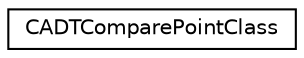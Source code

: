 digraph "Graphical Class Hierarchy"
{
 // LATEX_PDF_SIZE
  edge [fontname="Helvetica",fontsize="10",labelfontname="Helvetica",labelfontsize="10"];
  node [fontname="Helvetica",fontsize="10",shape=record];
  rankdir="LR";
  Node0 [label="CADTComparePointClass",height=0.2,width=0.4,color="black", fillcolor="white", style="filled",URL="$classCADTComparePointClass.html",tooltip="Functor, used for the sorting of the points when building an ADT."];
}
